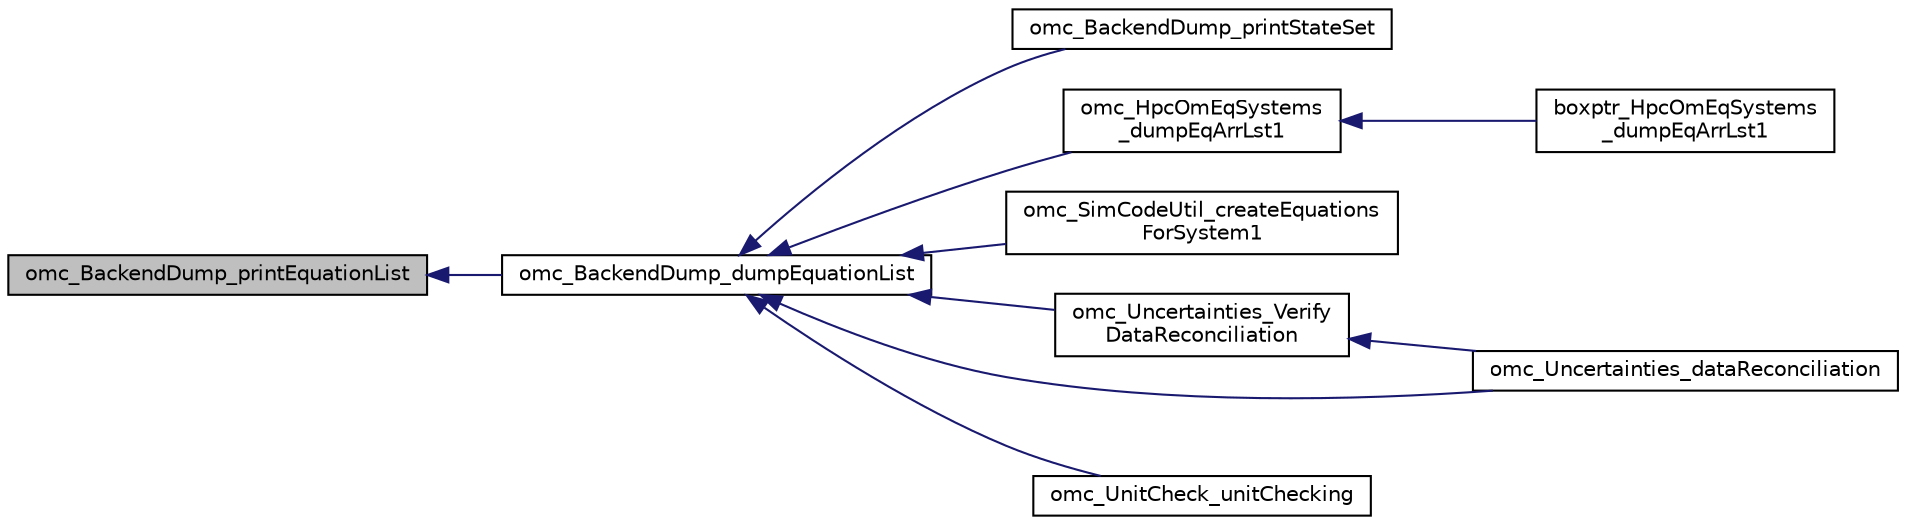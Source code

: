 digraph "omc_BackendDump_printEquationList"
{
  edge [fontname="Helvetica",fontsize="10",labelfontname="Helvetica",labelfontsize="10"];
  node [fontname="Helvetica",fontsize="10",shape=record];
  rankdir="LR";
  Node5052 [label="omc_BackendDump_printEquationList",height=0.2,width=0.4,color="black", fillcolor="grey75", style="filled", fontcolor="black"];
  Node5052 -> Node5053 [dir="back",color="midnightblue",fontsize="10",style="solid",fontname="Helvetica"];
  Node5053 [label="omc_BackendDump_dumpEquationList",height=0.2,width=0.4,color="black", fillcolor="white", style="filled",URL="$df/df2/_backend_dump_8h.html#abc8d8c4a528f67bb8e38938f3d71cd0f"];
  Node5053 -> Node5054 [dir="back",color="midnightblue",fontsize="10",style="solid",fontname="Helvetica"];
  Node5054 [label="omc_BackendDump_printStateSet",height=0.2,width=0.4,color="black", fillcolor="white", style="filled",URL="$d0/df5/_backend_dump_8c.html#ab64b60d164c8040c048427673e1bcb43"];
  Node5053 -> Node5055 [dir="back",color="midnightblue",fontsize="10",style="solid",fontname="Helvetica"];
  Node5055 [label="omc_HpcOmEqSystems\l_dumpEqArrLst1",height=0.2,width=0.4,color="black", fillcolor="white", style="filled",URL="$d2/d0b/_hpc_om_eq_systems_8c.html#aef7a98c77111323080eab8dc695c1473"];
  Node5055 -> Node5056 [dir="back",color="midnightblue",fontsize="10",style="solid",fontname="Helvetica"];
  Node5056 [label="boxptr_HpcOmEqSystems\l_dumpEqArrLst1",height=0.2,width=0.4,color="black", fillcolor="white", style="filled",URL="$d2/d0b/_hpc_om_eq_systems_8c.html#abebb44d6ef3a320fd1365463f1061ef0"];
  Node5053 -> Node5057 [dir="back",color="midnightblue",fontsize="10",style="solid",fontname="Helvetica"];
  Node5057 [label="omc_SimCodeUtil_createEquations\lForSystem1",height=0.2,width=0.4,color="black", fillcolor="white", style="filled",URL="$db/d13/_sim_code_util_8c.html#a3dbb7b1100bb485c5c0df49d54ee65d9"];
  Node5053 -> Node5058 [dir="back",color="midnightblue",fontsize="10",style="solid",fontname="Helvetica"];
  Node5058 [label="omc_Uncertainties_Verify\lDataReconciliation",height=0.2,width=0.4,color="black", fillcolor="white", style="filled",URL="$d2/dea/_uncertainties_8h.html#aa229c623902f8b8620870347163864a6"];
  Node5058 -> Node5059 [dir="back",color="midnightblue",fontsize="10",style="solid",fontname="Helvetica"];
  Node5059 [label="omc_Uncertainties_dataReconciliation",height=0.2,width=0.4,color="black", fillcolor="white", style="filled",URL="$d2/dea/_uncertainties_8h.html#a55322c2ca75955cdedfc73dd273a460b"];
  Node5053 -> Node5059 [dir="back",color="midnightblue",fontsize="10",style="solid",fontname="Helvetica"];
  Node5053 -> Node5060 [dir="back",color="midnightblue",fontsize="10",style="solid",fontname="Helvetica"];
  Node5060 [label="omc_UnitCheck_unitChecking",height=0.2,width=0.4,color="black", fillcolor="white", style="filled",URL="$d0/df6/_unit_check_8h.html#a689536af3cb6bf23bad3759a1c557a0b"];
}
